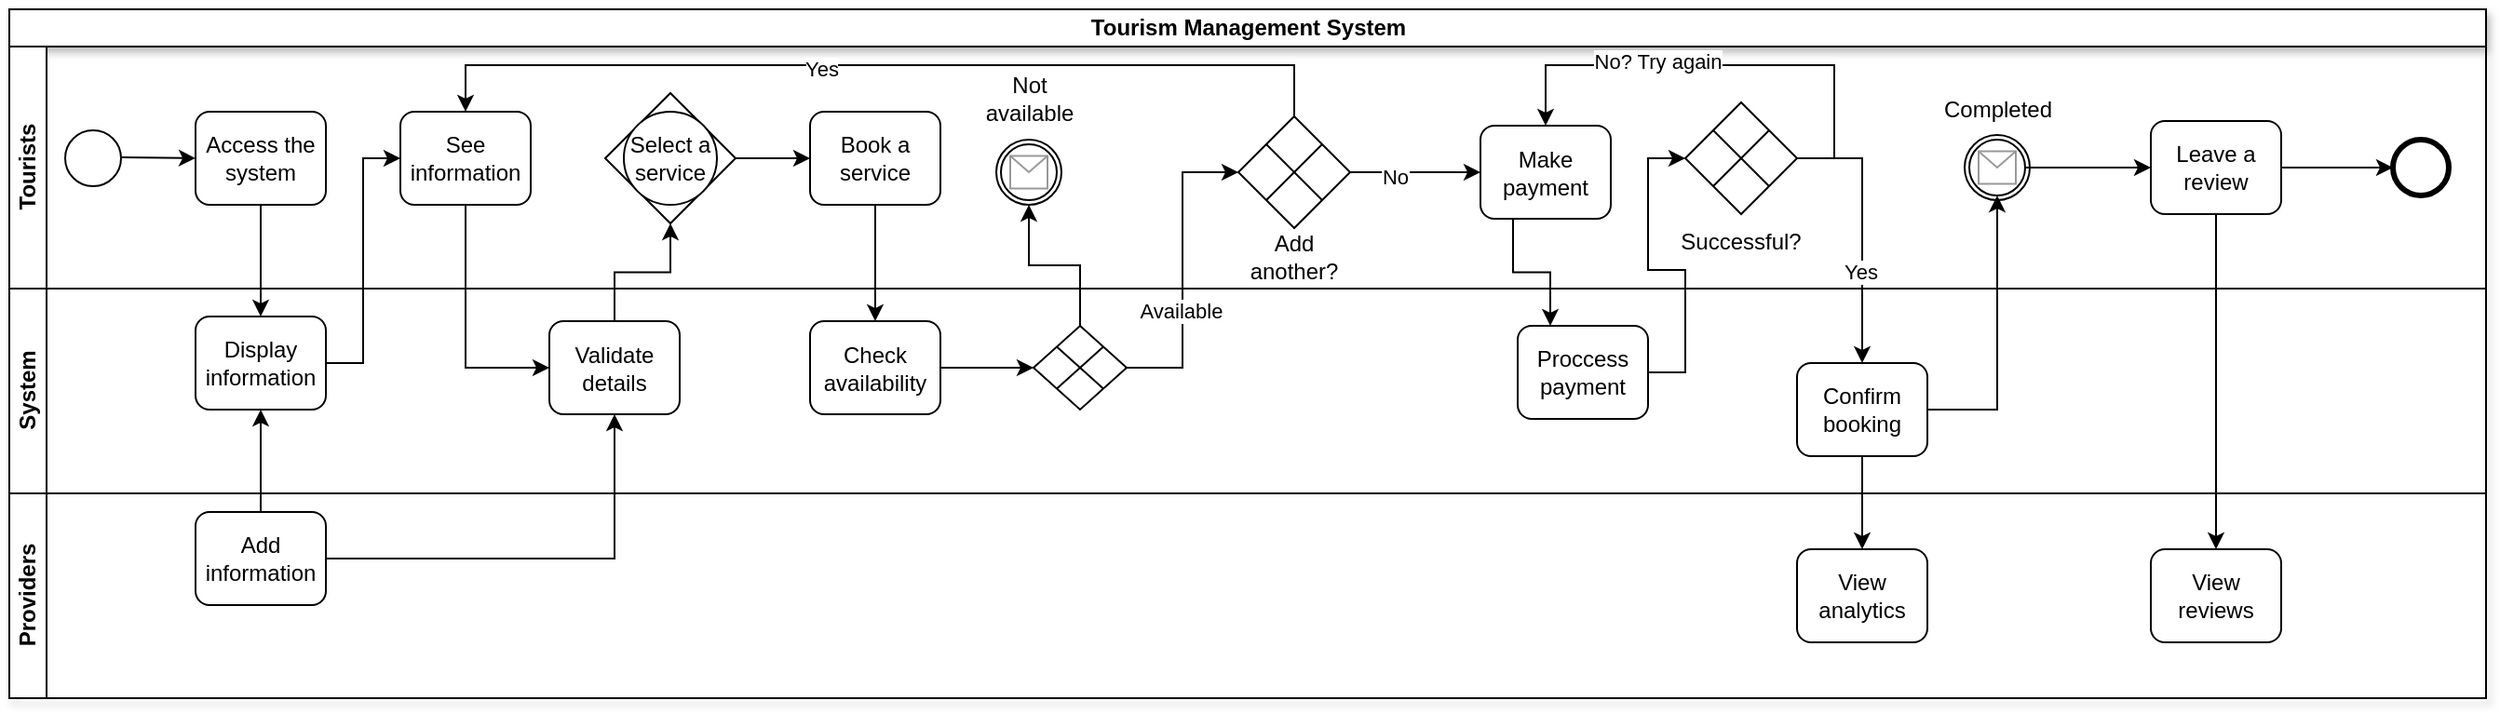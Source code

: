 <mxfile version="26.2.9">
  <diagram name="Page-1" id="2a216829-ef6e-dabb-86c1-c78162f3ba2b">
    <mxGraphModel dx="874" dy="439" grid="1" gridSize="10" guides="1" tooltips="1" connect="1" arrows="1" fold="1" page="1" pageScale="1" pageWidth="850" pageHeight="1100" background="none" math="0" shadow="0">
      <root>
        <mxCell id="0" />
        <mxCell id="1" parent="0" />
        <mxCell id="MbwK4NX2cLLq4k2uDTTq-6" value="Tourism Management System" style="swimlane;childLayout=stackLayout;resizeParent=1;resizeParentMax=0;horizontal=1;startSize=20;horizontalStack=0;html=1;shadow=1;" vertex="1" parent="1">
          <mxGeometry x="40" y="210" width="1330" height="370" as="geometry">
            <mxRectangle x="180" y="200" width="60" height="30" as="alternateBounds" />
          </mxGeometry>
        </mxCell>
        <mxCell id="MbwK4NX2cLLq4k2uDTTq-7" value="Tourists" style="swimlane;startSize=20;horizontal=0;html=1;" vertex="1" parent="MbwK4NX2cLLq4k2uDTTq-6">
          <mxGeometry y="20" width="1330" height="130" as="geometry" />
        </mxCell>
        <mxCell id="MbwK4NX2cLLq4k2uDTTq-86" value="" style="ellipse;whiteSpace=wrap;html=1;aspect=fixed;labelBorderColor=none;strokeWidth=3;" vertex="1" parent="MbwK4NX2cLLq4k2uDTTq-7">
          <mxGeometry x="1280" y="50" width="30" height="30" as="geometry" />
        </mxCell>
        <mxCell id="MbwK4NX2cLLq4k2uDTTq-10" value="" style="ellipse;whiteSpace=wrap;html=1;aspect=fixed;" vertex="1" parent="MbwK4NX2cLLq4k2uDTTq-7">
          <mxGeometry x="30" y="45" width="30" height="30" as="geometry" />
        </mxCell>
        <mxCell id="MbwK4NX2cLLq4k2uDTTq-11" value="Access the system" style="rounded=1;whiteSpace=wrap;html=1;" vertex="1" parent="MbwK4NX2cLLq4k2uDTTq-7">
          <mxGeometry x="100" y="35" width="70" height="50" as="geometry" />
        </mxCell>
        <mxCell id="MbwK4NX2cLLq4k2uDTTq-12" value="" style="endArrow=classic;html=1;rounded=0;" edge="1" parent="MbwK4NX2cLLq4k2uDTTq-7">
          <mxGeometry width="50" height="50" relative="1" as="geometry">
            <mxPoint x="60" y="59.5" as="sourcePoint" />
            <mxPoint x="100" y="60" as="targetPoint" />
          </mxGeometry>
        </mxCell>
        <mxCell id="MbwK4NX2cLLq4k2uDTTq-31" value="" style="edgeStyle=orthogonalEdgeStyle;rounded=0;orthogonalLoop=1;jettySize=auto;html=1;" edge="1" parent="MbwK4NX2cLLq4k2uDTTq-7" source="MbwK4NX2cLLq4k2uDTTq-15" target="MbwK4NX2cLLq4k2uDTTq-30">
          <mxGeometry relative="1" as="geometry" />
        </mxCell>
        <mxCell id="MbwK4NX2cLLq4k2uDTTq-15" value="" style="rhombus;whiteSpace=wrap;html=1;" vertex="1" parent="MbwK4NX2cLLq4k2uDTTq-7">
          <mxGeometry x="320" y="25" width="70" height="70" as="geometry" />
        </mxCell>
        <mxCell id="MbwK4NX2cLLq4k2uDTTq-22" value="See information" style="rounded=1;whiteSpace=wrap;html=1;" vertex="1" parent="MbwK4NX2cLLq4k2uDTTq-7">
          <mxGeometry x="210" y="35" width="70" height="50" as="geometry" />
        </mxCell>
        <mxCell id="MbwK4NX2cLLq4k2uDTTq-30" value="Book a service" style="rounded=1;whiteSpace=wrap;html=1;" vertex="1" parent="MbwK4NX2cLLq4k2uDTTq-7">
          <mxGeometry x="430" y="35" width="70" height="50" as="geometry" />
        </mxCell>
        <mxCell id="MbwK4NX2cLLq4k2uDTTq-32" value="Select a service" style="ellipse;whiteSpace=wrap;html=1;aspect=fixed;" vertex="1" parent="MbwK4NX2cLLq4k2uDTTq-7">
          <mxGeometry x="330" y="35" width="50" height="50" as="geometry" />
        </mxCell>
        <mxCell id="MbwK4NX2cLLq4k2uDTTq-166" style="edgeStyle=orthogonalEdgeStyle;rounded=0;orthogonalLoop=1;jettySize=auto;html=1;" edge="1" parent="MbwK4NX2cLLq4k2uDTTq-7" source="MbwK4NX2cLLq4k2uDTTq-33" target="MbwK4NX2cLLq4k2uDTTq-64">
          <mxGeometry relative="1" as="geometry" />
        </mxCell>
        <mxCell id="MbwK4NX2cLLq4k2uDTTq-170" value="No" style="edgeLabel;html=1;align=center;verticalAlign=middle;resizable=0;points=[];" vertex="1" connectable="0" parent="MbwK4NX2cLLq4k2uDTTq-166">
          <mxGeometry x="-0.314" y="-1" relative="1" as="geometry">
            <mxPoint y="1" as="offset" />
          </mxGeometry>
        </mxCell>
        <mxCell id="MbwK4NX2cLLq4k2uDTTq-33" value="" style="rhombus;whiteSpace=wrap;html=1;" vertex="1" parent="MbwK4NX2cLLq4k2uDTTq-7">
          <mxGeometry x="660" y="37.5" width="60" height="60" as="geometry" />
        </mxCell>
        <mxCell id="MbwK4NX2cLLq4k2uDTTq-35" value="" style="endArrow=none;html=1;rounded=0;entryX=1;entryY=0;entryDx=0;entryDy=0;exitX=0;exitY=1;exitDx=0;exitDy=0;elbow=vertical;" edge="1" parent="MbwK4NX2cLLq4k2uDTTq-7" source="MbwK4NX2cLLq4k2uDTTq-33" target="MbwK4NX2cLLq4k2uDTTq-33">
          <mxGeometry width="50" height="50" relative="1" as="geometry">
            <mxPoint x="540" y="177.5" as="sourcePoint" />
            <mxPoint x="570" y="147.5" as="targetPoint" />
          </mxGeometry>
        </mxCell>
        <mxCell id="MbwK4NX2cLLq4k2uDTTq-36" value="" style="endArrow=none;html=1;rounded=0;entryX=1;entryY=1;entryDx=0;entryDy=0;exitX=0;exitY=0;exitDx=0;exitDy=0;elbow=horizontal;" edge="1" parent="MbwK4NX2cLLq4k2uDTTq-7" source="MbwK4NX2cLLq4k2uDTTq-33" target="MbwK4NX2cLLq4k2uDTTq-33">
          <mxGeometry width="50" height="50" relative="1" as="geometry">
            <mxPoint x="520" y="197.5" as="sourcePoint" />
            <mxPoint x="570" y="147.5" as="targetPoint" />
          </mxGeometry>
        </mxCell>
        <mxCell id="MbwK4NX2cLLq4k2uDTTq-64" value="Make payment" style="rounded=1;whiteSpace=wrap;html=1;" vertex="1" parent="MbwK4NX2cLLq4k2uDTTq-7">
          <mxGeometry x="790" y="42.5" width="70" height="50" as="geometry" />
        </mxCell>
        <mxCell id="MbwK4NX2cLLq4k2uDTTq-66" value="" style="rhombus;whiteSpace=wrap;html=1;" vertex="1" parent="MbwK4NX2cLLq4k2uDTTq-7">
          <mxGeometry x="900" y="30" width="60" height="60" as="geometry" />
        </mxCell>
        <mxCell id="MbwK4NX2cLLq4k2uDTTq-68" value="" style="endArrow=none;html=1;rounded=0;exitX=0;exitY=1;exitDx=0;exitDy=0;" edge="1" parent="MbwK4NX2cLLq4k2uDTTq-7" source="MbwK4NX2cLLq4k2uDTTq-66">
          <mxGeometry width="50" height="50" relative="1" as="geometry">
            <mxPoint x="840" y="170" as="sourcePoint" />
            <mxPoint x="945" y="45" as="targetPoint" />
          </mxGeometry>
        </mxCell>
        <mxCell id="MbwK4NX2cLLq4k2uDTTq-69" value="" style="endArrow=none;html=1;rounded=0;entryX=1;entryY=1;entryDx=0;entryDy=0;exitX=0;exitY=0;exitDx=0;exitDy=0;elbow=vertical;" edge="1" parent="MbwK4NX2cLLq4k2uDTTq-7" source="MbwK4NX2cLLq4k2uDTTq-66" target="MbwK4NX2cLLq4k2uDTTq-66">
          <mxGeometry width="50" height="50" relative="1" as="geometry">
            <mxPoint x="690" y="190" as="sourcePoint" />
            <mxPoint x="740" y="140" as="targetPoint" />
          </mxGeometry>
        </mxCell>
        <mxCell id="MbwK4NX2cLLq4k2uDTTq-90" value="Successful?" style="text;html=1;align=center;verticalAlign=middle;whiteSpace=wrap;rounded=0;" vertex="1" parent="MbwK4NX2cLLq4k2uDTTq-7">
          <mxGeometry x="900" y="90" width="60" height="30" as="geometry" />
        </mxCell>
        <mxCell id="MbwK4NX2cLLq4k2uDTTq-70" value="Add another?" style="text;html=1;align=center;verticalAlign=middle;whiteSpace=wrap;rounded=0;" vertex="1" parent="MbwK4NX2cLLq4k2uDTTq-7">
          <mxGeometry x="660" y="97.5" width="60" height="30" as="geometry" />
        </mxCell>
        <mxCell id="MbwK4NX2cLLq4k2uDTTq-77" value="" style="endArrow=classic;html=1;rounded=0;entryX=0.5;entryY=0;entryDx=0;entryDy=0;" edge="1" parent="MbwK4NX2cLLq4k2uDTTq-7" target="MbwK4NX2cLLq4k2uDTTq-64">
          <mxGeometry width="50" height="50" relative="1" as="geometry">
            <mxPoint x="980" y="60" as="sourcePoint" />
            <mxPoint x="820" y="34" as="targetPoint" />
            <Array as="points">
              <mxPoint x="980" y="10" />
              <mxPoint x="825" y="10" />
            </Array>
          </mxGeometry>
        </mxCell>
        <mxCell id="MbwK4NX2cLLq4k2uDTTq-78" value="No? Try again" style="edgeLabel;html=1;align=center;verticalAlign=middle;resizable=0;points=[];" vertex="1" connectable="0" parent="MbwK4NX2cLLq4k2uDTTq-77">
          <mxGeometry x="0.226" y="-2" relative="1" as="geometry">
            <mxPoint as="offset" />
          </mxGeometry>
        </mxCell>
        <mxCell id="MbwK4NX2cLLq4k2uDTTq-47" value="" style="endArrow=classic;html=1;rounded=0;entryX=0.5;entryY=0;entryDx=0;entryDy=0;exitX=0.5;exitY=0;exitDx=0;exitDy=0;" edge="1" parent="MbwK4NX2cLLq4k2uDTTq-7" source="MbwK4NX2cLLq4k2uDTTq-33" target="MbwK4NX2cLLq4k2uDTTq-22">
          <mxGeometry width="50" height="50" relative="1" as="geometry">
            <mxPoint x="610" y="60" as="sourcePoint" />
            <mxPoint x="350" y="100" as="targetPoint" />
            <Array as="points">
              <mxPoint x="690" y="10" />
              <mxPoint x="610" y="10" />
              <mxPoint x="530" y="10" />
              <mxPoint x="245" y="10" />
            </Array>
          </mxGeometry>
        </mxCell>
        <mxCell id="MbwK4NX2cLLq4k2uDTTq-48" value="Yes" style="edgeLabel;html=1;align=center;verticalAlign=middle;resizable=0;points=[];" vertex="1" connectable="0" parent="MbwK4NX2cLLq4k2uDTTq-47">
          <mxGeometry x="0.133" y="2" relative="1" as="geometry">
            <mxPoint as="offset" />
          </mxGeometry>
        </mxCell>
        <mxCell id="MbwK4NX2cLLq4k2uDTTq-141" value="" style="ellipse;whiteSpace=wrap;html=1;aspect=fixed;" vertex="1" parent="MbwK4NX2cLLq4k2uDTTq-7">
          <mxGeometry x="530" y="50" width="35" height="35" as="geometry" />
        </mxCell>
        <mxCell id="MbwK4NX2cLLq4k2uDTTq-142" value="" style="ellipse;whiteSpace=wrap;html=1;aspect=fixed;" vertex="1" parent="MbwK4NX2cLLq4k2uDTTq-7">
          <mxGeometry x="532.5" y="52.5" width="30" height="30" as="geometry" />
        </mxCell>
        <mxCell id="MbwK4NX2cLLq4k2uDTTq-143" value="" style="verticalLabelPosition=bottom;shadow=0;dashed=0;align=center;html=1;verticalAlign=top;strokeWidth=1;shape=mxgraph.mockup.misc.mail2;strokeColor=#999999;" vertex="1" parent="MbwK4NX2cLLq4k2uDTTq-7">
          <mxGeometry x="537.5" y="58.75" width="20" height="17.5" as="geometry" />
        </mxCell>
        <mxCell id="MbwK4NX2cLLq4k2uDTTq-149" value="Not available" style="text;html=1;align=center;verticalAlign=middle;whiteSpace=wrap;rounded=0;" vertex="1" parent="MbwK4NX2cLLq4k2uDTTq-7">
          <mxGeometry x="517.5" y="12.5" width="60" height="30" as="geometry" />
        </mxCell>
        <mxCell id="MbwK4NX2cLLq4k2uDTTq-159" value="" style="edgeStyle=orthogonalEdgeStyle;rounded=0;orthogonalLoop=1;jettySize=auto;html=1;" edge="1" parent="MbwK4NX2cLLq4k2uDTTq-7" source="MbwK4NX2cLLq4k2uDTTq-158" target="MbwK4NX2cLLq4k2uDTTq-86">
          <mxGeometry relative="1" as="geometry" />
        </mxCell>
        <mxCell id="MbwK4NX2cLLq4k2uDTTq-158" value="Leave a review" style="rounded=1;whiteSpace=wrap;html=1;" vertex="1" parent="MbwK4NX2cLLq4k2uDTTq-7">
          <mxGeometry x="1150" y="40" width="70" height="50" as="geometry" />
        </mxCell>
        <mxCell id="MbwK4NX2cLLq4k2uDTTq-161" value="" style="ellipse;whiteSpace=wrap;html=1;aspect=fixed;" vertex="1" parent="MbwK4NX2cLLq4k2uDTTq-7">
          <mxGeometry x="1050" y="47.5" width="35" height="35" as="geometry" />
        </mxCell>
        <mxCell id="MbwK4NX2cLLq4k2uDTTq-165" style="edgeStyle=orthogonalEdgeStyle;rounded=0;orthogonalLoop=1;jettySize=auto;html=1;entryX=0;entryY=0.5;entryDx=0;entryDy=0;" edge="1" parent="MbwK4NX2cLLq4k2uDTTq-7" source="MbwK4NX2cLLq4k2uDTTq-162" target="MbwK4NX2cLLq4k2uDTTq-158">
          <mxGeometry relative="1" as="geometry" />
        </mxCell>
        <mxCell id="MbwK4NX2cLLq4k2uDTTq-162" value="" style="ellipse;whiteSpace=wrap;html=1;aspect=fixed;" vertex="1" parent="MbwK4NX2cLLq4k2uDTTq-7">
          <mxGeometry x="1052.5" y="50" width="30" height="30" as="geometry" />
        </mxCell>
        <mxCell id="MbwK4NX2cLLq4k2uDTTq-163" value="" style="verticalLabelPosition=bottom;shadow=0;dashed=0;align=center;html=1;verticalAlign=top;strokeWidth=1;shape=mxgraph.mockup.misc.mail2;strokeColor=#999999;" vertex="1" parent="MbwK4NX2cLLq4k2uDTTq-7">
          <mxGeometry x="1057.5" y="56.25" width="20" height="17.5" as="geometry" />
        </mxCell>
        <mxCell id="MbwK4NX2cLLq4k2uDTTq-164" value="Completed" style="text;html=1;align=center;verticalAlign=middle;whiteSpace=wrap;rounded=0;" vertex="1" parent="MbwK4NX2cLLq4k2uDTTq-7">
          <mxGeometry x="1037.5" y="22.5" width="60" height="22.5" as="geometry" />
        </mxCell>
        <mxCell id="MbwK4NX2cLLq4k2uDTTq-8" value="System" style="swimlane;startSize=20;horizontal=0;html=1;" vertex="1" parent="MbwK4NX2cLLq4k2uDTTq-6">
          <mxGeometry y="150" width="1330" height="110" as="geometry" />
        </mxCell>
        <mxCell id="MbwK4NX2cLLq4k2uDTTq-80" value="Proccess payment" style="rounded=1;whiteSpace=wrap;html=1;" vertex="1" parent="MbwK4NX2cLLq4k2uDTTq-8">
          <mxGeometry x="810" y="20" width="70" height="50" as="geometry" />
        </mxCell>
        <mxCell id="MbwK4NX2cLLq4k2uDTTq-91" value="Display information" style="rounded=1;whiteSpace=wrap;html=1;" vertex="1" parent="MbwK4NX2cLLq4k2uDTTq-8">
          <mxGeometry x="100" y="15" width="70" height="50" as="geometry" />
        </mxCell>
        <mxCell id="MbwK4NX2cLLq4k2uDTTq-97" value="Validate details" style="rounded=1;whiteSpace=wrap;html=1;" vertex="1" parent="MbwK4NX2cLLq4k2uDTTq-8">
          <mxGeometry x="290" y="17.5" width="70" height="50" as="geometry" />
        </mxCell>
        <mxCell id="MbwK4NX2cLLq4k2uDTTq-101" value="Confirm booking" style="rounded=1;whiteSpace=wrap;html=1;" vertex="1" parent="MbwK4NX2cLLq4k2uDTTq-8">
          <mxGeometry x="960" y="40" width="70" height="50" as="geometry" />
        </mxCell>
        <mxCell id="MbwK4NX2cLLq4k2uDTTq-137" value="" style="edgeStyle=orthogonalEdgeStyle;rounded=0;orthogonalLoop=1;jettySize=auto;html=1;" edge="1" parent="MbwK4NX2cLLq4k2uDTTq-8" source="MbwK4NX2cLLq4k2uDTTq-114" target="MbwK4NX2cLLq4k2uDTTq-135">
          <mxGeometry relative="1" as="geometry" />
        </mxCell>
        <mxCell id="MbwK4NX2cLLq4k2uDTTq-114" value="Check availability" style="rounded=1;whiteSpace=wrap;html=1;" vertex="1" parent="MbwK4NX2cLLq4k2uDTTq-8">
          <mxGeometry x="430" y="17.5" width="70" height="50" as="geometry" />
        </mxCell>
        <mxCell id="MbwK4NX2cLLq4k2uDTTq-135" value="" style="rhombus;whiteSpace=wrap;html=1;" vertex="1" parent="MbwK4NX2cLLq4k2uDTTq-8">
          <mxGeometry x="550" y="20" width="50" height="45" as="geometry" />
        </mxCell>
        <mxCell id="MbwK4NX2cLLq4k2uDTTq-139" value="" style="endArrow=none;html=1;rounded=0;entryX=1;entryY=1;entryDx=0;entryDy=0;exitX=0;exitY=0;exitDx=0;exitDy=0;elbow=vertical;" edge="1" parent="MbwK4NX2cLLq4k2uDTTq-8" source="MbwK4NX2cLLq4k2uDTTq-135" target="MbwK4NX2cLLq4k2uDTTq-135">
          <mxGeometry width="50" height="50" relative="1" as="geometry">
            <mxPoint x="875" y="-137.5" as="sourcePoint" />
            <mxPoint x="905" y="-107.5" as="targetPoint" />
            <Array as="points" />
          </mxGeometry>
        </mxCell>
        <mxCell id="MbwK4NX2cLLq4k2uDTTq-140" value="" style="endArrow=none;html=1;rounded=0;exitX=1;exitY=0;exitDx=0;exitDy=0;entryX=0;entryY=1;entryDx=0;entryDy=0;" edge="1" parent="MbwK4NX2cLLq4k2uDTTq-8" source="MbwK4NX2cLLq4k2uDTTq-135" target="MbwK4NX2cLLq4k2uDTTq-135">
          <mxGeometry width="50" height="50" relative="1" as="geometry">
            <mxPoint x="875" y="-107.5" as="sourcePoint" />
            <mxPoint x="905" y="-137.5" as="targetPoint" />
          </mxGeometry>
        </mxCell>
        <mxCell id="MbwK4NX2cLLq4k2uDTTq-82" style="edgeStyle=orthogonalEdgeStyle;rounded=0;orthogonalLoop=1;jettySize=auto;html=1;exitX=0.25;exitY=1;exitDx=0;exitDy=0;entryX=0.25;entryY=0;entryDx=0;entryDy=0;" edge="1" parent="MbwK4NX2cLLq4k2uDTTq-6" source="MbwK4NX2cLLq4k2uDTTq-64" target="MbwK4NX2cLLq4k2uDTTq-80">
          <mxGeometry relative="1" as="geometry" />
        </mxCell>
        <mxCell id="MbwK4NX2cLLq4k2uDTTq-84" style="edgeStyle=orthogonalEdgeStyle;rounded=0;orthogonalLoop=1;jettySize=auto;html=1;exitX=1;exitY=0.5;exitDx=0;exitDy=0;entryX=0;entryY=0.5;entryDx=0;entryDy=0;" edge="1" parent="MbwK4NX2cLLq4k2uDTTq-6" source="MbwK4NX2cLLq4k2uDTTq-80" target="MbwK4NX2cLLq4k2uDTTq-66">
          <mxGeometry relative="1" as="geometry" />
        </mxCell>
        <mxCell id="MbwK4NX2cLLq4k2uDTTq-92" style="edgeStyle=orthogonalEdgeStyle;rounded=0;orthogonalLoop=1;jettySize=auto;html=1;exitX=0.5;exitY=1;exitDx=0;exitDy=0;entryX=0.5;entryY=0;entryDx=0;entryDy=0;" edge="1" parent="MbwK4NX2cLLq4k2uDTTq-6" source="MbwK4NX2cLLq4k2uDTTq-11" target="MbwK4NX2cLLq4k2uDTTq-91">
          <mxGeometry relative="1" as="geometry" />
        </mxCell>
        <mxCell id="MbwK4NX2cLLq4k2uDTTq-93" style="edgeStyle=orthogonalEdgeStyle;rounded=0;orthogonalLoop=1;jettySize=auto;html=1;entryX=0;entryY=0.5;entryDx=0;entryDy=0;" edge="1" parent="MbwK4NX2cLLq4k2uDTTq-6" source="MbwK4NX2cLLq4k2uDTTq-91" target="MbwK4NX2cLLq4k2uDTTq-22">
          <mxGeometry relative="1" as="geometry">
            <mxPoint x="250" y="120" as="targetPoint" />
          </mxGeometry>
        </mxCell>
        <mxCell id="MbwK4NX2cLLq4k2uDTTq-9" value="Providers" style="swimlane;startSize=20;horizontal=0;html=1;" vertex="1" parent="MbwK4NX2cLLq4k2uDTTq-6">
          <mxGeometry y="260" width="1330" height="110" as="geometry" />
        </mxCell>
        <mxCell id="MbwK4NX2cLLq4k2uDTTq-95" value="Add information" style="rounded=1;whiteSpace=wrap;html=1;" vertex="1" parent="MbwK4NX2cLLq4k2uDTTq-9">
          <mxGeometry x="100" y="10" width="70" height="50" as="geometry" />
        </mxCell>
        <mxCell id="MbwK4NX2cLLq4k2uDTTq-109" value="View analytics" style="rounded=1;whiteSpace=wrap;html=1;" vertex="1" parent="MbwK4NX2cLLq4k2uDTTq-9">
          <mxGeometry x="960" y="30" width="70" height="50" as="geometry" />
        </mxCell>
        <mxCell id="MbwK4NX2cLLq4k2uDTTq-174" value="View reviews" style="rounded=1;whiteSpace=wrap;html=1;" vertex="1" parent="MbwK4NX2cLLq4k2uDTTq-9">
          <mxGeometry x="1150" y="30" width="70" height="50" as="geometry" />
        </mxCell>
        <mxCell id="MbwK4NX2cLLq4k2uDTTq-96" style="edgeStyle=orthogonalEdgeStyle;rounded=0;orthogonalLoop=1;jettySize=auto;html=1;entryX=0.5;entryY=1;entryDx=0;entryDy=0;" edge="1" parent="MbwK4NX2cLLq4k2uDTTq-6" source="MbwK4NX2cLLq4k2uDTTq-95" target="MbwK4NX2cLLq4k2uDTTq-91">
          <mxGeometry relative="1" as="geometry" />
        </mxCell>
        <mxCell id="MbwK4NX2cLLq4k2uDTTq-98" style="edgeStyle=orthogonalEdgeStyle;rounded=0;orthogonalLoop=1;jettySize=auto;html=1;entryX=0.5;entryY=1;entryDx=0;entryDy=0;" edge="1" parent="MbwK4NX2cLLq4k2uDTTq-6" source="MbwK4NX2cLLq4k2uDTTq-95" target="MbwK4NX2cLLq4k2uDTTq-97">
          <mxGeometry relative="1" as="geometry" />
        </mxCell>
        <mxCell id="MbwK4NX2cLLq4k2uDTTq-100" style="edgeStyle=orthogonalEdgeStyle;rounded=0;orthogonalLoop=1;jettySize=auto;html=1;entryX=0;entryY=0.5;entryDx=0;entryDy=0;exitX=0.5;exitY=1;exitDx=0;exitDy=0;" edge="1" parent="MbwK4NX2cLLq4k2uDTTq-6" source="MbwK4NX2cLLq4k2uDTTq-22" target="MbwK4NX2cLLq4k2uDTTq-97">
          <mxGeometry relative="1" as="geometry" />
        </mxCell>
        <mxCell id="MbwK4NX2cLLq4k2uDTTq-74" value="" style="endArrow=classic;html=1;rounded=0;exitX=1;exitY=0.5;exitDx=0;exitDy=0;entryX=0.5;entryY=0;entryDx=0;entryDy=0;" edge="1" parent="MbwK4NX2cLLq4k2uDTTq-6" source="MbwK4NX2cLLq4k2uDTTq-66" target="MbwK4NX2cLLq4k2uDTTq-101">
          <mxGeometry width="50" height="50" relative="1" as="geometry">
            <mxPoint x="560" y="210" as="sourcePoint" />
            <mxPoint x="890" y="80" as="targetPoint" />
            <Array as="points">
              <mxPoint x="995" y="80" />
            </Array>
          </mxGeometry>
        </mxCell>
        <mxCell id="MbwK4NX2cLLq4k2uDTTq-76" value="Yes" style="edgeLabel;html=1;align=center;verticalAlign=middle;resizable=0;points=[];" vertex="1" connectable="0" parent="MbwK4NX2cLLq4k2uDTTq-74">
          <mxGeometry x="0.314" y="-1" relative="1" as="geometry">
            <mxPoint as="offset" />
          </mxGeometry>
        </mxCell>
        <mxCell id="MbwK4NX2cLLq4k2uDTTq-108" style="edgeStyle=orthogonalEdgeStyle;rounded=0;orthogonalLoop=1;jettySize=auto;html=1;entryX=0.5;entryY=1;entryDx=0;entryDy=0;" edge="1" parent="MbwK4NX2cLLq4k2uDTTq-6" source="MbwK4NX2cLLq4k2uDTTq-101" target="MbwK4NX2cLLq4k2uDTTq-162">
          <mxGeometry relative="1" as="geometry" />
        </mxCell>
        <mxCell id="MbwK4NX2cLLq4k2uDTTq-110" style="edgeStyle=orthogonalEdgeStyle;rounded=0;orthogonalLoop=1;jettySize=auto;html=1;" edge="1" parent="MbwK4NX2cLLq4k2uDTTq-6" source="MbwK4NX2cLLq4k2uDTTq-101" target="MbwK4NX2cLLq4k2uDTTq-109">
          <mxGeometry relative="1" as="geometry" />
        </mxCell>
        <mxCell id="MbwK4NX2cLLq4k2uDTTq-112" style="edgeStyle=orthogonalEdgeStyle;rounded=0;orthogonalLoop=1;jettySize=auto;html=1;entryX=0.5;entryY=1;entryDx=0;entryDy=0;" edge="1" parent="MbwK4NX2cLLq4k2uDTTq-6" source="MbwK4NX2cLLq4k2uDTTq-97" target="MbwK4NX2cLLq4k2uDTTq-15">
          <mxGeometry relative="1" as="geometry" />
        </mxCell>
        <mxCell id="MbwK4NX2cLLq4k2uDTTq-115" style="edgeStyle=orthogonalEdgeStyle;rounded=0;orthogonalLoop=1;jettySize=auto;html=1;entryX=0.5;entryY=0;entryDx=0;entryDy=0;" edge="1" parent="MbwK4NX2cLLq4k2uDTTq-6" source="MbwK4NX2cLLq4k2uDTTq-30" target="MbwK4NX2cLLq4k2uDTTq-114">
          <mxGeometry relative="1" as="geometry" />
        </mxCell>
        <mxCell id="MbwK4NX2cLLq4k2uDTTq-152" style="edgeStyle=orthogonalEdgeStyle;rounded=0;orthogonalLoop=1;jettySize=auto;html=1;entryX=0.5;entryY=1;entryDx=0;entryDy=0;" edge="1" parent="MbwK4NX2cLLq4k2uDTTq-6" source="MbwK4NX2cLLq4k2uDTTq-135" target="MbwK4NX2cLLq4k2uDTTq-141">
          <mxGeometry relative="1" as="geometry" />
        </mxCell>
        <mxCell id="MbwK4NX2cLLq4k2uDTTq-154" style="edgeStyle=orthogonalEdgeStyle;rounded=0;orthogonalLoop=1;jettySize=auto;html=1;entryX=0;entryY=0.5;entryDx=0;entryDy=0;" edge="1" parent="MbwK4NX2cLLq4k2uDTTq-6" source="MbwK4NX2cLLq4k2uDTTq-135" target="MbwK4NX2cLLq4k2uDTTq-33">
          <mxGeometry relative="1" as="geometry">
            <mxPoint x="660" y="90" as="targetPoint" />
          </mxGeometry>
        </mxCell>
        <mxCell id="MbwK4NX2cLLq4k2uDTTq-171" value="Available" style="edgeLabel;html=1;align=center;verticalAlign=middle;resizable=0;points=[];" vertex="1" connectable="0" parent="MbwK4NX2cLLq4k2uDTTq-154">
          <mxGeometry x="-0.265" y="1" relative="1" as="geometry">
            <mxPoint as="offset" />
          </mxGeometry>
        </mxCell>
        <mxCell id="MbwK4NX2cLLq4k2uDTTq-175" style="edgeStyle=orthogonalEdgeStyle;rounded=0;orthogonalLoop=1;jettySize=auto;html=1;entryX=0.5;entryY=0;entryDx=0;entryDy=0;" edge="1" parent="MbwK4NX2cLLq4k2uDTTq-6" source="MbwK4NX2cLLq4k2uDTTq-158" target="MbwK4NX2cLLq4k2uDTTq-174">
          <mxGeometry relative="1" as="geometry" />
        </mxCell>
      </root>
    </mxGraphModel>
  </diagram>
</mxfile>
